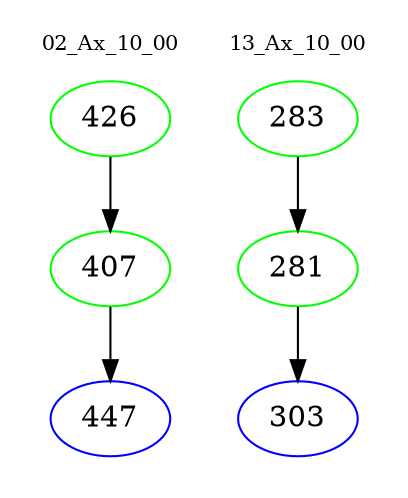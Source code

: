 digraph{
subgraph cluster_0 {
color = white
label = "02_Ax_10_00";
fontsize=10;
T0_426 [label="426", color="green"]
T0_426 -> T0_407 [color="black"]
T0_407 [label="407", color="green"]
T0_407 -> T0_447 [color="black"]
T0_447 [label="447", color="blue"]
}
subgraph cluster_1 {
color = white
label = "13_Ax_10_00";
fontsize=10;
T1_283 [label="283", color="green"]
T1_283 -> T1_281 [color="black"]
T1_281 [label="281", color="green"]
T1_281 -> T1_303 [color="black"]
T1_303 [label="303", color="blue"]
}
}
